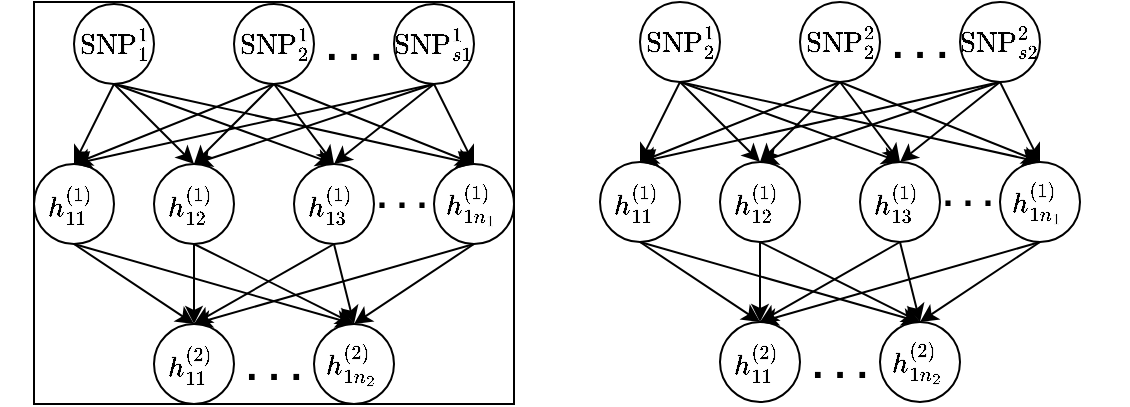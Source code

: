 <mxfile version="14.2.9" type="github">
  <diagram id="ze_9xBODNbplpbfkNC_i" name="Page-1">
    <mxGraphModel dx="965" dy="574" grid="1" gridSize="10" guides="1" tooltips="1" connect="1" arrows="1" fold="1" page="1" pageScale="1" pageWidth="850" pageHeight="1100" math="1" shadow="0">
      <root>
        <mxCell id="0" />
        <mxCell id="1" parent="0" />
        <mxCell id="MeaK_7pMiD_8SfxyLZPK-196" value="" style="rounded=0;whiteSpace=wrap;html=1;fillColor=none;" vertex="1" parent="1">
          <mxGeometry x="140" y="79" width="240" height="201" as="geometry" />
        </mxCell>
        <mxCell id="MeaK_7pMiD_8SfxyLZPK-96" value="" style="group" vertex="1" connectable="0" parent="1">
          <mxGeometry x="140" y="80" width="240" height="200" as="geometry" />
        </mxCell>
        <mxCell id="MeaK_7pMiD_8SfxyLZPK-58" value="`\text{SNP}_1^1`" style="ellipse;whiteSpace=wrap;html=1;aspect=fixed;" vertex="1" parent="MeaK_7pMiD_8SfxyLZPK-96">
          <mxGeometry x="20" width="40" height="40" as="geometry" />
        </mxCell>
        <mxCell id="MeaK_7pMiD_8SfxyLZPK-59" value="`\text{SNP}_2^1`" style="ellipse;whiteSpace=wrap;html=1;aspect=fixed;" vertex="1" parent="MeaK_7pMiD_8SfxyLZPK-96">
          <mxGeometry x="100" width="40" height="40" as="geometry" />
        </mxCell>
        <mxCell id="MeaK_7pMiD_8SfxyLZPK-60" value="`\text{SNP}_{s1}^1`" style="ellipse;whiteSpace=wrap;html=1;aspect=fixed;" vertex="1" parent="MeaK_7pMiD_8SfxyLZPK-96">
          <mxGeometry x="180" width="40" height="40" as="geometry" />
        </mxCell>
        <mxCell id="MeaK_7pMiD_8SfxyLZPK-61" value="&lt;b&gt;&lt;font style=&quot;font-size: 20px&quot;&gt;. . .&lt;/font&gt;&lt;/b&gt;" style="text;html=1;strokeColor=none;fillColor=none;align=center;verticalAlign=middle;whiteSpace=wrap;rounded=0;" vertex="1" parent="MeaK_7pMiD_8SfxyLZPK-96">
          <mxGeometry x="140" y="10" width="40" height="20" as="geometry" />
        </mxCell>
        <mxCell id="MeaK_7pMiD_8SfxyLZPK-62" value="" style="endArrow=classic;html=1;exitX=0.5;exitY=1;exitDx=0;exitDy=0;entryX=0.5;entryY=0;entryDx=0;entryDy=0;" edge="1" parent="MeaK_7pMiD_8SfxyLZPK-96" source="MeaK_7pMiD_8SfxyLZPK-58" target="MeaK_7pMiD_8SfxyLZPK-63">
          <mxGeometry width="50" height="50" relative="1" as="geometry">
            <mxPoint x="30" y="90" as="sourcePoint" />
            <mxPoint x="-20" y="70" as="targetPoint" />
          </mxGeometry>
        </mxCell>
        <mxCell id="MeaK_7pMiD_8SfxyLZPK-63" value="`h_{11}^{(1)}`&amp;nbsp;" style="ellipse;whiteSpace=wrap;html=1;aspect=fixed;" vertex="1" parent="MeaK_7pMiD_8SfxyLZPK-96">
          <mxGeometry y="80" width="40" height="40" as="geometry" />
        </mxCell>
        <mxCell id="MeaK_7pMiD_8SfxyLZPK-64" value="`h_{12}^{(1)}`&amp;nbsp;" style="ellipse;whiteSpace=wrap;html=1;aspect=fixed;" vertex="1" parent="MeaK_7pMiD_8SfxyLZPK-96">
          <mxGeometry x="60" y="80" width="40" height="40" as="geometry" />
        </mxCell>
        <mxCell id="MeaK_7pMiD_8SfxyLZPK-65" value="`h_{13}^{(1)}`&amp;nbsp;" style="ellipse;whiteSpace=wrap;html=1;aspect=fixed;" vertex="1" parent="MeaK_7pMiD_8SfxyLZPK-96">
          <mxGeometry x="130" y="80" width="40" height="40" as="geometry" />
        </mxCell>
        <mxCell id="MeaK_7pMiD_8SfxyLZPK-66" value="`h_{1n_1}^{(1)}`&amp;nbsp;" style="ellipse;whiteSpace=wrap;html=1;aspect=fixed;" vertex="1" parent="MeaK_7pMiD_8SfxyLZPK-96">
          <mxGeometry x="200" y="80" width="40" height="40" as="geometry" />
        </mxCell>
        <mxCell id="MeaK_7pMiD_8SfxyLZPK-67" value="&lt;b&gt;&lt;font style=&quot;font-size: 18px&quot;&gt;. . .&lt;/font&gt;&lt;/b&gt;" style="text;html=1;strokeColor=none;fillColor=none;align=center;verticalAlign=middle;whiteSpace=wrap;rounded=0;" vertex="1" parent="MeaK_7pMiD_8SfxyLZPK-96">
          <mxGeometry x="164" y="86" width="40" height="20" as="geometry" />
        </mxCell>
        <mxCell id="MeaK_7pMiD_8SfxyLZPK-68" value="" style="endArrow=classic;html=1;exitX=0.5;exitY=1;exitDx=0;exitDy=0;" edge="1" parent="MeaK_7pMiD_8SfxyLZPK-96">
          <mxGeometry width="50" height="50" relative="1" as="geometry">
            <mxPoint x="120" y="40" as="sourcePoint" />
            <mxPoint x="80" y="80" as="targetPoint" />
          </mxGeometry>
        </mxCell>
        <mxCell id="MeaK_7pMiD_8SfxyLZPK-69" value="" style="endArrow=classic;html=1;exitX=0.5;exitY=1;exitDx=0;exitDy=0;entryX=0.5;entryY=0;entryDx=0;entryDy=0;" edge="1" parent="MeaK_7pMiD_8SfxyLZPK-96" source="MeaK_7pMiD_8SfxyLZPK-60" target="MeaK_7pMiD_8SfxyLZPK-65">
          <mxGeometry width="50" height="50" relative="1" as="geometry">
            <mxPoint x="205.858" y="37.142" as="sourcePoint" />
            <mxPoint x="169" y="81" as="targetPoint" />
          </mxGeometry>
        </mxCell>
        <mxCell id="MeaK_7pMiD_8SfxyLZPK-70" value="" style="endArrow=classic;html=1;exitX=0.5;exitY=1;exitDx=0;exitDy=0;entryX=0.5;entryY=0;entryDx=0;entryDy=0;" edge="1" parent="MeaK_7pMiD_8SfxyLZPK-96" source="MeaK_7pMiD_8SfxyLZPK-60" target="MeaK_7pMiD_8SfxyLZPK-66">
          <mxGeometry width="50" height="50" relative="1" as="geometry">
            <mxPoint x="140" y="190" as="sourcePoint" />
            <mxPoint x="260" y="80" as="targetPoint" />
          </mxGeometry>
        </mxCell>
        <mxCell id="MeaK_7pMiD_8SfxyLZPK-71" value="" style="endArrow=classic;html=1;exitX=0.5;exitY=1;exitDx=0;exitDy=0;entryX=0.5;entryY=0;entryDx=0;entryDy=0;" edge="1" parent="MeaK_7pMiD_8SfxyLZPK-96" source="MeaK_7pMiD_8SfxyLZPK-60" target="MeaK_7pMiD_8SfxyLZPK-63">
          <mxGeometry width="50" height="50" relative="1" as="geometry">
            <mxPoint x="220" y="190" as="sourcePoint" />
            <mxPoint x="270" y="140" as="targetPoint" />
          </mxGeometry>
        </mxCell>
        <mxCell id="MeaK_7pMiD_8SfxyLZPK-72" value="" style="endArrow=classic;html=1;exitX=0.5;exitY=1;exitDx=0;exitDy=0;entryX=0.5;entryY=0;entryDx=0;entryDy=0;" edge="1" parent="MeaK_7pMiD_8SfxyLZPK-96" source="MeaK_7pMiD_8SfxyLZPK-60" target="MeaK_7pMiD_8SfxyLZPK-64">
          <mxGeometry width="50" height="50" relative="1" as="geometry">
            <mxPoint x="220" y="190" as="sourcePoint" />
            <mxPoint x="270" y="140" as="targetPoint" />
          </mxGeometry>
        </mxCell>
        <mxCell id="MeaK_7pMiD_8SfxyLZPK-73" value="" style="endArrow=classic;html=1;entryX=0.5;entryY=0;entryDx=0;entryDy=0;" edge="1" parent="MeaK_7pMiD_8SfxyLZPK-96" target="MeaK_7pMiD_8SfxyLZPK-64">
          <mxGeometry width="50" height="50" relative="1" as="geometry">
            <mxPoint x="40" y="40" as="sourcePoint" />
            <mxPoint x="90" y="80" as="targetPoint" />
          </mxGeometry>
        </mxCell>
        <mxCell id="MeaK_7pMiD_8SfxyLZPK-74" value="" style="endArrow=classic;html=1;entryX=0.5;entryY=0;entryDx=0;entryDy=0;" edge="1" parent="MeaK_7pMiD_8SfxyLZPK-96" target="MeaK_7pMiD_8SfxyLZPK-65">
          <mxGeometry width="50" height="50" relative="1" as="geometry">
            <mxPoint x="40" y="40" as="sourcePoint" />
            <mxPoint x="250" y="140" as="targetPoint" />
          </mxGeometry>
        </mxCell>
        <mxCell id="MeaK_7pMiD_8SfxyLZPK-75" value="" style="endArrow=classic;html=1;exitX=0.5;exitY=1;exitDx=0;exitDy=0;entryX=0.5;entryY=0;entryDx=0;entryDy=0;" edge="1" parent="MeaK_7pMiD_8SfxyLZPK-96" source="MeaK_7pMiD_8SfxyLZPK-58" target="MeaK_7pMiD_8SfxyLZPK-66">
          <mxGeometry width="50" height="50" relative="1" as="geometry">
            <mxPoint x="200" y="160" as="sourcePoint" />
            <mxPoint x="250" y="110" as="targetPoint" />
          </mxGeometry>
        </mxCell>
        <mxCell id="MeaK_7pMiD_8SfxyLZPK-76" value="" style="endArrow=classic;html=1;exitX=0.5;exitY=1;exitDx=0;exitDy=0;entryX=0.5;entryY=0;entryDx=0;entryDy=0;" edge="1" parent="MeaK_7pMiD_8SfxyLZPK-96" source="MeaK_7pMiD_8SfxyLZPK-59" target="MeaK_7pMiD_8SfxyLZPK-63">
          <mxGeometry width="50" height="50" relative="1" as="geometry">
            <mxPoint x="200" y="160" as="sourcePoint" />
            <mxPoint x="250" y="110" as="targetPoint" />
          </mxGeometry>
        </mxCell>
        <mxCell id="MeaK_7pMiD_8SfxyLZPK-77" value="" style="endArrow=classic;html=1;exitX=0.5;exitY=1;exitDx=0;exitDy=0;entryX=0.5;entryY=0;entryDx=0;entryDy=0;" edge="1" parent="MeaK_7pMiD_8SfxyLZPK-96" source="MeaK_7pMiD_8SfxyLZPK-59" target="MeaK_7pMiD_8SfxyLZPK-65">
          <mxGeometry width="50" height="50" relative="1" as="geometry">
            <mxPoint x="170" y="270" as="sourcePoint" />
            <mxPoint x="250" y="110" as="targetPoint" />
          </mxGeometry>
        </mxCell>
        <mxCell id="MeaK_7pMiD_8SfxyLZPK-78" value="" style="endArrow=classic;html=1;exitX=0.5;exitY=1;exitDx=0;exitDy=0;entryX=0.5;entryY=0;entryDx=0;entryDy=0;" edge="1" parent="MeaK_7pMiD_8SfxyLZPK-96" source="MeaK_7pMiD_8SfxyLZPK-59" target="MeaK_7pMiD_8SfxyLZPK-66">
          <mxGeometry width="50" height="50" relative="1" as="geometry">
            <mxPoint x="200" y="160" as="sourcePoint" />
            <mxPoint x="250" y="110" as="targetPoint" />
          </mxGeometry>
        </mxCell>
        <mxCell id="MeaK_7pMiD_8SfxyLZPK-80" value="`h_{11}^{(2)}`&amp;nbsp;" style="ellipse;whiteSpace=wrap;html=1;aspect=fixed;" vertex="1" parent="MeaK_7pMiD_8SfxyLZPK-96">
          <mxGeometry x="60" y="160" width="40" height="40" as="geometry" />
        </mxCell>
        <mxCell id="MeaK_7pMiD_8SfxyLZPK-81" value="`h_{1n_2}^{(2)}`&amp;nbsp;" style="ellipse;whiteSpace=wrap;html=1;aspect=fixed;" vertex="1" parent="MeaK_7pMiD_8SfxyLZPK-96">
          <mxGeometry x="140" y="160" width="40" height="40" as="geometry" />
        </mxCell>
        <mxCell id="MeaK_7pMiD_8SfxyLZPK-82" value="&lt;b&gt;&lt;font style=&quot;font-size: 20px&quot;&gt;. . .&lt;/font&gt;&lt;/b&gt;" style="text;html=1;strokeColor=none;fillColor=none;align=center;verticalAlign=middle;whiteSpace=wrap;rounded=0;" vertex="1" parent="MeaK_7pMiD_8SfxyLZPK-96">
          <mxGeometry x="100" y="170" width="40" height="20" as="geometry" />
        </mxCell>
        <mxCell id="MeaK_7pMiD_8SfxyLZPK-83" value="" style="endArrow=classic;html=1;exitX=0.5;exitY=1;exitDx=0;exitDy=0;entryX=0.5;entryY=0;entryDx=0;entryDy=0;" edge="1" parent="MeaK_7pMiD_8SfxyLZPK-96" source="MeaK_7pMiD_8SfxyLZPK-63" target="MeaK_7pMiD_8SfxyLZPK-80">
          <mxGeometry width="50" height="50" relative="1" as="geometry">
            <mxPoint x="-120" y="200" as="sourcePoint" />
            <mxPoint x="-70" y="150" as="targetPoint" />
          </mxGeometry>
        </mxCell>
        <mxCell id="MeaK_7pMiD_8SfxyLZPK-84" value="" style="endArrow=classic;html=1;exitX=0.5;exitY=1;exitDx=0;exitDy=0;entryX=0.5;entryY=0;entryDx=0;entryDy=0;" edge="1" parent="MeaK_7pMiD_8SfxyLZPK-96" source="MeaK_7pMiD_8SfxyLZPK-64" target="MeaK_7pMiD_8SfxyLZPK-80">
          <mxGeometry width="50" height="50" relative="1" as="geometry">
            <mxPoint x="10" y="130" as="sourcePoint" />
            <mxPoint x="10" y="170" as="targetPoint" />
          </mxGeometry>
        </mxCell>
        <mxCell id="MeaK_7pMiD_8SfxyLZPK-85" value="" style="endArrow=classic;html=1;exitX=0.5;exitY=1;exitDx=0;exitDy=0;entryX=0.5;entryY=0;entryDx=0;entryDy=0;" edge="1" parent="MeaK_7pMiD_8SfxyLZPK-96" source="MeaK_7pMiD_8SfxyLZPK-65" target="MeaK_7pMiD_8SfxyLZPK-80">
          <mxGeometry width="50" height="50" relative="1" as="geometry">
            <mxPoint x="20" y="140" as="sourcePoint" />
            <mxPoint x="20" y="180" as="targetPoint" />
          </mxGeometry>
        </mxCell>
        <mxCell id="MeaK_7pMiD_8SfxyLZPK-86" value="" style="endArrow=classic;html=1;exitX=0.5;exitY=1;exitDx=0;exitDy=0;entryX=0.5;entryY=0;entryDx=0;entryDy=0;" edge="1" parent="MeaK_7pMiD_8SfxyLZPK-96" source="MeaK_7pMiD_8SfxyLZPK-66" target="MeaK_7pMiD_8SfxyLZPK-80">
          <mxGeometry width="50" height="50" relative="1" as="geometry">
            <mxPoint x="30" y="150" as="sourcePoint" />
            <mxPoint x="30" y="190" as="targetPoint" />
          </mxGeometry>
        </mxCell>
        <mxCell id="MeaK_7pMiD_8SfxyLZPK-87" value="" style="endArrow=classic;html=1;exitX=0.5;exitY=1;exitDx=0;exitDy=0;entryX=0.5;entryY=0;entryDx=0;entryDy=0;" edge="1" parent="MeaK_7pMiD_8SfxyLZPK-96" source="MeaK_7pMiD_8SfxyLZPK-63" target="MeaK_7pMiD_8SfxyLZPK-81">
          <mxGeometry width="50" height="50" relative="1" as="geometry">
            <mxPoint x="120" y="240" as="sourcePoint" />
            <mxPoint x="120" y="280" as="targetPoint" />
          </mxGeometry>
        </mxCell>
        <mxCell id="MeaK_7pMiD_8SfxyLZPK-88" value="" style="endArrow=classic;html=1;exitX=0.5;exitY=1;exitDx=0;exitDy=0;entryX=0.5;entryY=0;entryDx=0;entryDy=0;" edge="1" parent="MeaK_7pMiD_8SfxyLZPK-96" source="MeaK_7pMiD_8SfxyLZPK-64" target="MeaK_7pMiD_8SfxyLZPK-81">
          <mxGeometry width="50" height="50" relative="1" as="geometry">
            <mxPoint x="130" y="250" as="sourcePoint" />
            <mxPoint x="130" y="290" as="targetPoint" />
          </mxGeometry>
        </mxCell>
        <mxCell id="MeaK_7pMiD_8SfxyLZPK-89" value="" style="endArrow=classic;html=1;exitX=0.5;exitY=1;exitDx=0;exitDy=0;entryX=0.5;entryY=0;entryDx=0;entryDy=0;" edge="1" parent="MeaK_7pMiD_8SfxyLZPK-96" source="MeaK_7pMiD_8SfxyLZPK-65" target="MeaK_7pMiD_8SfxyLZPK-81">
          <mxGeometry width="50" height="50" relative="1" as="geometry">
            <mxPoint x="140" y="260" as="sourcePoint" />
            <mxPoint x="140" y="300" as="targetPoint" />
          </mxGeometry>
        </mxCell>
        <mxCell id="MeaK_7pMiD_8SfxyLZPK-90" value="" style="endArrow=classic;html=1;exitX=0.5;exitY=1;exitDx=0;exitDy=0;entryX=0.5;entryY=0;entryDx=0;entryDy=0;" edge="1" parent="MeaK_7pMiD_8SfxyLZPK-96" source="MeaK_7pMiD_8SfxyLZPK-66" target="MeaK_7pMiD_8SfxyLZPK-81">
          <mxGeometry width="50" height="50" relative="1" as="geometry">
            <mxPoint x="150" y="270" as="sourcePoint" />
            <mxPoint x="150" y="310" as="targetPoint" />
          </mxGeometry>
        </mxCell>
        <mxCell id="MeaK_7pMiD_8SfxyLZPK-163" value="" style="group" vertex="1" connectable="0" parent="1">
          <mxGeometry x="423" y="79" width="240" height="200" as="geometry" />
        </mxCell>
        <mxCell id="MeaK_7pMiD_8SfxyLZPK-164" value="`\text{SNP}_2^1`" style="ellipse;whiteSpace=wrap;html=1;aspect=fixed;" vertex="1" parent="MeaK_7pMiD_8SfxyLZPK-163">
          <mxGeometry x="20" width="40" height="40" as="geometry" />
        </mxCell>
        <mxCell id="MeaK_7pMiD_8SfxyLZPK-165" value="`\text{SNP}_2^2`" style="ellipse;whiteSpace=wrap;html=1;aspect=fixed;" vertex="1" parent="MeaK_7pMiD_8SfxyLZPK-163">
          <mxGeometry x="100" width="40" height="40" as="geometry" />
        </mxCell>
        <mxCell id="MeaK_7pMiD_8SfxyLZPK-166" value="`\text{SNP}_{s2}^2`" style="ellipse;whiteSpace=wrap;html=1;aspect=fixed;" vertex="1" parent="MeaK_7pMiD_8SfxyLZPK-163">
          <mxGeometry x="180" width="40" height="40" as="geometry" />
        </mxCell>
        <mxCell id="MeaK_7pMiD_8SfxyLZPK-167" value="&lt;b&gt;&lt;font style=&quot;font-size: 20px&quot;&gt;. . .&lt;/font&gt;&lt;/b&gt;" style="text;html=1;strokeColor=none;fillColor=none;align=center;verticalAlign=middle;whiteSpace=wrap;rounded=0;" vertex="1" parent="MeaK_7pMiD_8SfxyLZPK-163">
          <mxGeometry x="140" y="10" width="40" height="20" as="geometry" />
        </mxCell>
        <mxCell id="MeaK_7pMiD_8SfxyLZPK-168" value="" style="endArrow=classic;html=1;exitX=0.5;exitY=1;exitDx=0;exitDy=0;entryX=0.5;entryY=0;entryDx=0;entryDy=0;" edge="1" parent="MeaK_7pMiD_8SfxyLZPK-163" source="MeaK_7pMiD_8SfxyLZPK-164" target="MeaK_7pMiD_8SfxyLZPK-169">
          <mxGeometry width="50" height="50" relative="1" as="geometry">
            <mxPoint x="30" y="90" as="sourcePoint" />
            <mxPoint x="-20" y="70" as="targetPoint" />
          </mxGeometry>
        </mxCell>
        <mxCell id="MeaK_7pMiD_8SfxyLZPK-169" value="`h_{11}^{(1)}`&amp;nbsp;" style="ellipse;whiteSpace=wrap;html=1;aspect=fixed;" vertex="1" parent="MeaK_7pMiD_8SfxyLZPK-163">
          <mxGeometry y="80" width="40" height="40" as="geometry" />
        </mxCell>
        <mxCell id="MeaK_7pMiD_8SfxyLZPK-170" value="`h_{12}^{(1)}`&amp;nbsp;" style="ellipse;whiteSpace=wrap;html=1;aspect=fixed;" vertex="1" parent="MeaK_7pMiD_8SfxyLZPK-163">
          <mxGeometry x="60" y="80" width="40" height="40" as="geometry" />
        </mxCell>
        <mxCell id="MeaK_7pMiD_8SfxyLZPK-171" value="`h_{13}^{(1)}`&amp;nbsp;" style="ellipse;whiteSpace=wrap;html=1;aspect=fixed;" vertex="1" parent="MeaK_7pMiD_8SfxyLZPK-163">
          <mxGeometry x="130" y="80" width="40" height="40" as="geometry" />
        </mxCell>
        <mxCell id="MeaK_7pMiD_8SfxyLZPK-172" value="`h_{1n_1}^{(1)}`&amp;nbsp;" style="ellipse;whiteSpace=wrap;html=1;aspect=fixed;" vertex="1" parent="MeaK_7pMiD_8SfxyLZPK-163">
          <mxGeometry x="200" y="80" width="40" height="40" as="geometry" />
        </mxCell>
        <mxCell id="MeaK_7pMiD_8SfxyLZPK-173" value="&lt;b&gt;&lt;font style=&quot;font-size: 18px&quot;&gt;. . .&lt;/font&gt;&lt;/b&gt;" style="text;html=1;strokeColor=none;fillColor=none;align=center;verticalAlign=middle;whiteSpace=wrap;rounded=0;" vertex="1" parent="MeaK_7pMiD_8SfxyLZPK-163">
          <mxGeometry x="164" y="86" width="40" height="20" as="geometry" />
        </mxCell>
        <mxCell id="MeaK_7pMiD_8SfxyLZPK-174" value="" style="endArrow=classic;html=1;exitX=0.5;exitY=1;exitDx=0;exitDy=0;" edge="1" parent="MeaK_7pMiD_8SfxyLZPK-163">
          <mxGeometry width="50" height="50" relative="1" as="geometry">
            <mxPoint x="120" y="40" as="sourcePoint" />
            <mxPoint x="80" y="80" as="targetPoint" />
          </mxGeometry>
        </mxCell>
        <mxCell id="MeaK_7pMiD_8SfxyLZPK-175" value="" style="endArrow=classic;html=1;exitX=0.5;exitY=1;exitDx=0;exitDy=0;entryX=0.5;entryY=0;entryDx=0;entryDy=0;" edge="1" parent="MeaK_7pMiD_8SfxyLZPK-163" source="MeaK_7pMiD_8SfxyLZPK-166" target="MeaK_7pMiD_8SfxyLZPK-171">
          <mxGeometry width="50" height="50" relative="1" as="geometry">
            <mxPoint x="205.858" y="37.142" as="sourcePoint" />
            <mxPoint x="169" y="81" as="targetPoint" />
          </mxGeometry>
        </mxCell>
        <mxCell id="MeaK_7pMiD_8SfxyLZPK-176" value="" style="endArrow=classic;html=1;exitX=0.5;exitY=1;exitDx=0;exitDy=0;entryX=0.5;entryY=0;entryDx=0;entryDy=0;" edge="1" parent="MeaK_7pMiD_8SfxyLZPK-163" source="MeaK_7pMiD_8SfxyLZPK-166" target="MeaK_7pMiD_8SfxyLZPK-172">
          <mxGeometry width="50" height="50" relative="1" as="geometry">
            <mxPoint x="140" y="190" as="sourcePoint" />
            <mxPoint x="260" y="80" as="targetPoint" />
          </mxGeometry>
        </mxCell>
        <mxCell id="MeaK_7pMiD_8SfxyLZPK-177" value="" style="endArrow=classic;html=1;exitX=0.5;exitY=1;exitDx=0;exitDy=0;entryX=0.5;entryY=0;entryDx=0;entryDy=0;" edge="1" parent="MeaK_7pMiD_8SfxyLZPK-163" source="MeaK_7pMiD_8SfxyLZPK-166" target="MeaK_7pMiD_8SfxyLZPK-169">
          <mxGeometry width="50" height="50" relative="1" as="geometry">
            <mxPoint x="220" y="190" as="sourcePoint" />
            <mxPoint x="270" y="140" as="targetPoint" />
          </mxGeometry>
        </mxCell>
        <mxCell id="MeaK_7pMiD_8SfxyLZPK-178" value="" style="endArrow=classic;html=1;exitX=0.5;exitY=1;exitDx=0;exitDy=0;entryX=0.5;entryY=0;entryDx=0;entryDy=0;" edge="1" parent="MeaK_7pMiD_8SfxyLZPK-163" source="MeaK_7pMiD_8SfxyLZPK-166" target="MeaK_7pMiD_8SfxyLZPK-170">
          <mxGeometry width="50" height="50" relative="1" as="geometry">
            <mxPoint x="220" y="190" as="sourcePoint" />
            <mxPoint x="270" y="140" as="targetPoint" />
          </mxGeometry>
        </mxCell>
        <mxCell id="MeaK_7pMiD_8SfxyLZPK-179" value="" style="endArrow=classic;html=1;entryX=0.5;entryY=0;entryDx=0;entryDy=0;" edge="1" parent="MeaK_7pMiD_8SfxyLZPK-163" target="MeaK_7pMiD_8SfxyLZPK-170">
          <mxGeometry width="50" height="50" relative="1" as="geometry">
            <mxPoint x="40" y="40" as="sourcePoint" />
            <mxPoint x="90" y="80" as="targetPoint" />
          </mxGeometry>
        </mxCell>
        <mxCell id="MeaK_7pMiD_8SfxyLZPK-180" value="" style="endArrow=classic;html=1;entryX=0.5;entryY=0;entryDx=0;entryDy=0;" edge="1" parent="MeaK_7pMiD_8SfxyLZPK-163" target="MeaK_7pMiD_8SfxyLZPK-171">
          <mxGeometry width="50" height="50" relative="1" as="geometry">
            <mxPoint x="40" y="40" as="sourcePoint" />
            <mxPoint x="250" y="140" as="targetPoint" />
          </mxGeometry>
        </mxCell>
        <mxCell id="MeaK_7pMiD_8SfxyLZPK-181" value="" style="endArrow=classic;html=1;exitX=0.5;exitY=1;exitDx=0;exitDy=0;entryX=0.5;entryY=0;entryDx=0;entryDy=0;" edge="1" parent="MeaK_7pMiD_8SfxyLZPK-163" source="MeaK_7pMiD_8SfxyLZPK-164" target="MeaK_7pMiD_8SfxyLZPK-172">
          <mxGeometry width="50" height="50" relative="1" as="geometry">
            <mxPoint x="200" y="160" as="sourcePoint" />
            <mxPoint x="250" y="110" as="targetPoint" />
          </mxGeometry>
        </mxCell>
        <mxCell id="MeaK_7pMiD_8SfxyLZPK-182" value="" style="endArrow=classic;html=1;exitX=0.5;exitY=1;exitDx=0;exitDy=0;entryX=0.5;entryY=0;entryDx=0;entryDy=0;" edge="1" parent="MeaK_7pMiD_8SfxyLZPK-163" source="MeaK_7pMiD_8SfxyLZPK-165" target="MeaK_7pMiD_8SfxyLZPK-169">
          <mxGeometry width="50" height="50" relative="1" as="geometry">
            <mxPoint x="200" y="160" as="sourcePoint" />
            <mxPoint x="250" y="110" as="targetPoint" />
          </mxGeometry>
        </mxCell>
        <mxCell id="MeaK_7pMiD_8SfxyLZPK-183" value="" style="endArrow=classic;html=1;exitX=0.5;exitY=1;exitDx=0;exitDy=0;entryX=0.5;entryY=0;entryDx=0;entryDy=0;" edge="1" parent="MeaK_7pMiD_8SfxyLZPK-163" source="MeaK_7pMiD_8SfxyLZPK-165" target="MeaK_7pMiD_8SfxyLZPK-171">
          <mxGeometry width="50" height="50" relative="1" as="geometry">
            <mxPoint x="170" y="270" as="sourcePoint" />
            <mxPoint x="250" y="110" as="targetPoint" />
          </mxGeometry>
        </mxCell>
        <mxCell id="MeaK_7pMiD_8SfxyLZPK-184" value="" style="endArrow=classic;html=1;exitX=0.5;exitY=1;exitDx=0;exitDy=0;entryX=0.5;entryY=0;entryDx=0;entryDy=0;" edge="1" parent="MeaK_7pMiD_8SfxyLZPK-163" source="MeaK_7pMiD_8SfxyLZPK-165" target="MeaK_7pMiD_8SfxyLZPK-172">
          <mxGeometry width="50" height="50" relative="1" as="geometry">
            <mxPoint x="200" y="160" as="sourcePoint" />
            <mxPoint x="250" y="110" as="targetPoint" />
          </mxGeometry>
        </mxCell>
        <mxCell id="MeaK_7pMiD_8SfxyLZPK-185" value="`h_{11}^{(2)}`&amp;nbsp;" style="ellipse;whiteSpace=wrap;html=1;aspect=fixed;" vertex="1" parent="MeaK_7pMiD_8SfxyLZPK-163">
          <mxGeometry x="60" y="160" width="40" height="40" as="geometry" />
        </mxCell>
        <mxCell id="MeaK_7pMiD_8SfxyLZPK-186" value="`h_{1n_2}^{(2)}`&amp;nbsp;" style="ellipse;whiteSpace=wrap;html=1;aspect=fixed;" vertex="1" parent="MeaK_7pMiD_8SfxyLZPK-163">
          <mxGeometry x="140" y="160" width="40" height="40" as="geometry" />
        </mxCell>
        <mxCell id="MeaK_7pMiD_8SfxyLZPK-187" value="&lt;b&gt;&lt;font style=&quot;font-size: 20px&quot;&gt;. . .&lt;/font&gt;&lt;/b&gt;" style="text;html=1;strokeColor=none;fillColor=none;align=center;verticalAlign=middle;whiteSpace=wrap;rounded=0;" vertex="1" parent="MeaK_7pMiD_8SfxyLZPK-163">
          <mxGeometry x="100" y="170" width="40" height="20" as="geometry" />
        </mxCell>
        <mxCell id="MeaK_7pMiD_8SfxyLZPK-188" value="" style="endArrow=classic;html=1;exitX=0.5;exitY=1;exitDx=0;exitDy=0;entryX=0.5;entryY=0;entryDx=0;entryDy=0;" edge="1" parent="MeaK_7pMiD_8SfxyLZPK-163" source="MeaK_7pMiD_8SfxyLZPK-169" target="MeaK_7pMiD_8SfxyLZPK-185">
          <mxGeometry width="50" height="50" relative="1" as="geometry">
            <mxPoint x="-120" y="200" as="sourcePoint" />
            <mxPoint x="-70" y="150" as="targetPoint" />
          </mxGeometry>
        </mxCell>
        <mxCell id="MeaK_7pMiD_8SfxyLZPK-189" value="" style="endArrow=classic;html=1;exitX=0.5;exitY=1;exitDx=0;exitDy=0;entryX=0.5;entryY=0;entryDx=0;entryDy=0;" edge="1" parent="MeaK_7pMiD_8SfxyLZPK-163" source="MeaK_7pMiD_8SfxyLZPK-170" target="MeaK_7pMiD_8SfxyLZPK-185">
          <mxGeometry width="50" height="50" relative="1" as="geometry">
            <mxPoint x="10" y="130" as="sourcePoint" />
            <mxPoint x="10" y="170" as="targetPoint" />
          </mxGeometry>
        </mxCell>
        <mxCell id="MeaK_7pMiD_8SfxyLZPK-190" value="" style="endArrow=classic;html=1;exitX=0.5;exitY=1;exitDx=0;exitDy=0;entryX=0.5;entryY=0;entryDx=0;entryDy=0;" edge="1" parent="MeaK_7pMiD_8SfxyLZPK-163" source="MeaK_7pMiD_8SfxyLZPK-171" target="MeaK_7pMiD_8SfxyLZPK-185">
          <mxGeometry width="50" height="50" relative="1" as="geometry">
            <mxPoint x="20" y="140" as="sourcePoint" />
            <mxPoint x="20" y="180" as="targetPoint" />
          </mxGeometry>
        </mxCell>
        <mxCell id="MeaK_7pMiD_8SfxyLZPK-191" value="" style="endArrow=classic;html=1;exitX=0.5;exitY=1;exitDx=0;exitDy=0;entryX=0.5;entryY=0;entryDx=0;entryDy=0;" edge="1" parent="MeaK_7pMiD_8SfxyLZPK-163" source="MeaK_7pMiD_8SfxyLZPK-172" target="MeaK_7pMiD_8SfxyLZPK-185">
          <mxGeometry width="50" height="50" relative="1" as="geometry">
            <mxPoint x="30" y="150" as="sourcePoint" />
            <mxPoint x="30" y="190" as="targetPoint" />
          </mxGeometry>
        </mxCell>
        <mxCell id="MeaK_7pMiD_8SfxyLZPK-192" value="" style="endArrow=classic;html=1;exitX=0.5;exitY=1;exitDx=0;exitDy=0;entryX=0.5;entryY=0;entryDx=0;entryDy=0;" edge="1" parent="MeaK_7pMiD_8SfxyLZPK-163" source="MeaK_7pMiD_8SfxyLZPK-169" target="MeaK_7pMiD_8SfxyLZPK-186">
          <mxGeometry width="50" height="50" relative="1" as="geometry">
            <mxPoint x="120" y="240" as="sourcePoint" />
            <mxPoint x="120" y="280" as="targetPoint" />
          </mxGeometry>
        </mxCell>
        <mxCell id="MeaK_7pMiD_8SfxyLZPK-193" value="" style="endArrow=classic;html=1;exitX=0.5;exitY=1;exitDx=0;exitDy=0;entryX=0.5;entryY=0;entryDx=0;entryDy=0;" edge="1" parent="MeaK_7pMiD_8SfxyLZPK-163" source="MeaK_7pMiD_8SfxyLZPK-170" target="MeaK_7pMiD_8SfxyLZPK-186">
          <mxGeometry width="50" height="50" relative="1" as="geometry">
            <mxPoint x="130" y="250" as="sourcePoint" />
            <mxPoint x="130" y="290" as="targetPoint" />
          </mxGeometry>
        </mxCell>
        <mxCell id="MeaK_7pMiD_8SfxyLZPK-194" value="" style="endArrow=classic;html=1;exitX=0.5;exitY=1;exitDx=0;exitDy=0;entryX=0.5;entryY=0;entryDx=0;entryDy=0;" edge="1" parent="MeaK_7pMiD_8SfxyLZPK-163" source="MeaK_7pMiD_8SfxyLZPK-171" target="MeaK_7pMiD_8SfxyLZPK-186">
          <mxGeometry width="50" height="50" relative="1" as="geometry">
            <mxPoint x="140" y="260" as="sourcePoint" />
            <mxPoint x="140" y="300" as="targetPoint" />
          </mxGeometry>
        </mxCell>
        <mxCell id="MeaK_7pMiD_8SfxyLZPK-195" value="" style="endArrow=classic;html=1;exitX=0.5;exitY=1;exitDx=0;exitDy=0;entryX=0.5;entryY=0;entryDx=0;entryDy=0;" edge="1" parent="MeaK_7pMiD_8SfxyLZPK-163" source="MeaK_7pMiD_8SfxyLZPK-172" target="MeaK_7pMiD_8SfxyLZPK-186">
          <mxGeometry width="50" height="50" relative="1" as="geometry">
            <mxPoint x="150" y="270" as="sourcePoint" />
            <mxPoint x="150" y="310" as="targetPoint" />
          </mxGeometry>
        </mxCell>
      </root>
    </mxGraphModel>
  </diagram>
</mxfile>

